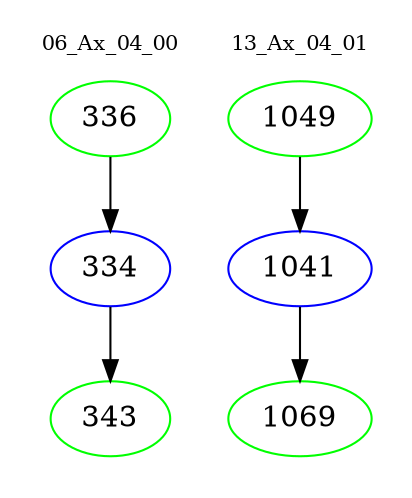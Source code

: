 digraph{
subgraph cluster_0 {
color = white
label = "06_Ax_04_00";
fontsize=10;
T0_336 [label="336", color="green"]
T0_336 -> T0_334 [color="black"]
T0_334 [label="334", color="blue"]
T0_334 -> T0_343 [color="black"]
T0_343 [label="343", color="green"]
}
subgraph cluster_1 {
color = white
label = "13_Ax_04_01";
fontsize=10;
T1_1049 [label="1049", color="green"]
T1_1049 -> T1_1041 [color="black"]
T1_1041 [label="1041", color="blue"]
T1_1041 -> T1_1069 [color="black"]
T1_1069 [label="1069", color="green"]
}
}
